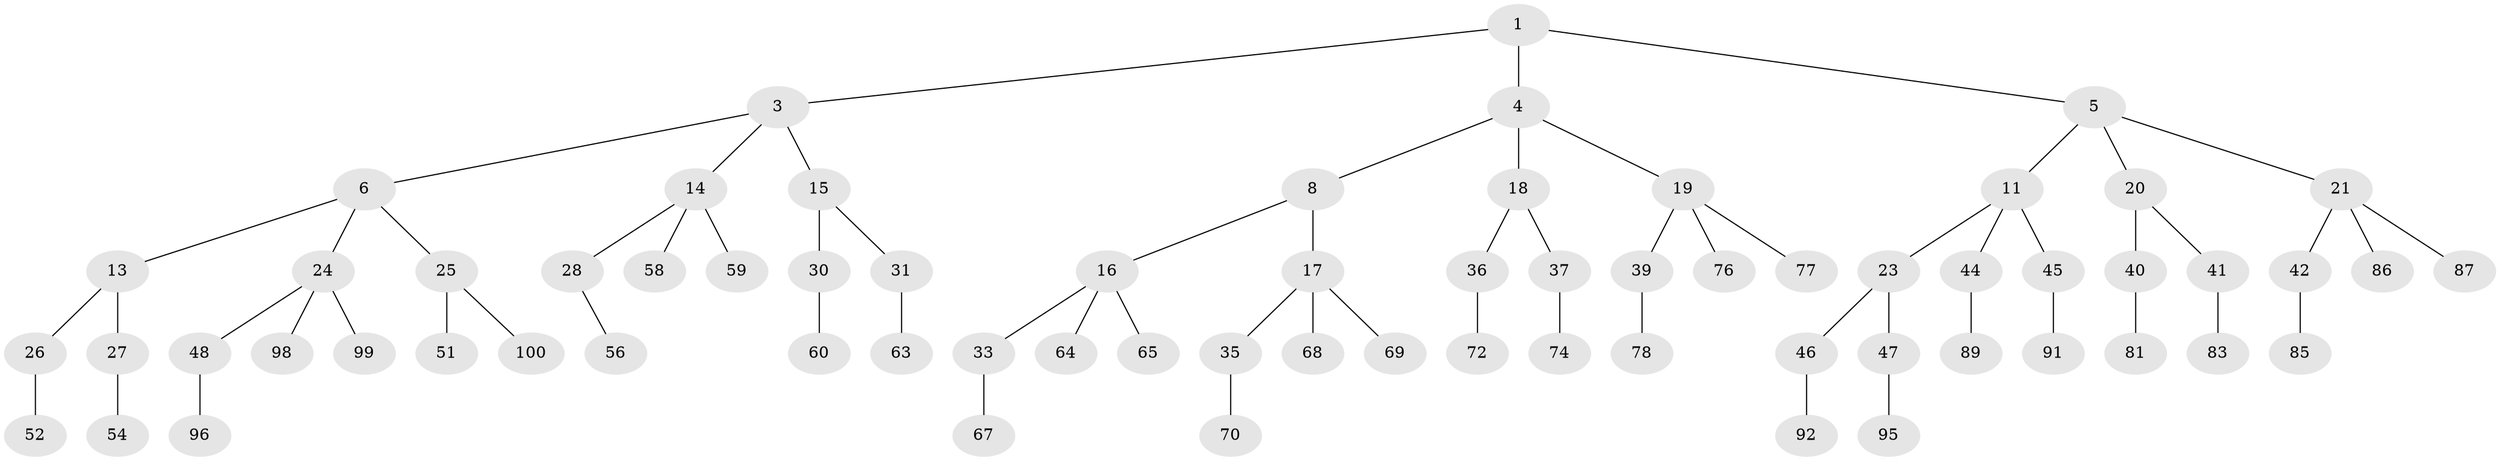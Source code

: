 // original degree distribution, {2: 0.02, 3: 0.48, 1: 0.5}
// Generated by graph-tools (version 1.1) at 2025/38/02/21/25 10:38:56]
// undirected, 69 vertices, 68 edges
graph export_dot {
graph [start="1"]
  node [color=gray90,style=filled];
  1 [super="+2"];
  3 [latent=1,super="+7"];
  4 [latent=0.5,super="+9"];
  5 [latent=0.5,super="+10"];
  6 [latent=0.5,super="+12"];
  8 [latent=0.333333];
  11 [latent=0.333333,super="+22"];
  13 [latent=0.333333];
  14 [latent=0.333333,super="+29"];
  15 [latent=0.333333];
  16 [latent=0.25,super="+32"];
  17 [latent=0.25,super="+34"];
  18 [latent=0.25];
  19 [latent=0.25,super="+38"];
  20 [latent=0.25];
  21 [latent=0.25,super="+43"];
  23 [latent=0.25];
  24 [latent=0.25,super="+49"];
  25 [latent=0.25,super="+50"];
  26 [latent=0.25,super="+53"];
  27 [latent=0.25,super="+55"];
  28 [latent=0.25,super="+57"];
  30 [latent=0.25,super="+61"];
  31 [latent=0.25,super="+62"];
  33 [latent=0.2,super="+66"];
  35 [latent=0.2,super="+71"];
  36 [latent=0.2,super="+73"];
  37 [latent=0.2,super="+75"];
  39 [latent=0.2,super="+79"];
  40 [latent=0.2,super="+80"];
  41 [latent=0.2,super="+82"];
  42 [latent=0.2,super="+84"];
  44 [latent=0.2,super="+88"];
  45 [latent=0.2,super="+90"];
  46 [latent=0.2,super="+93"];
  47 [latent=0.2,super="+94"];
  48 [latent=0.2,super="+97"];
  51 [latent=0.2];
  52 [latent=0.2];
  54 [latent=0.2];
  56 [latent=0.2];
  58 [latent=0.2];
  59 [latent=0.2];
  60 [latent=0.2];
  63 [latent=0.2];
  64 [latent=0.166667];
  65 [latent=0.166667];
  67 [latent=0.166667];
  68 [latent=0.166667];
  69 [latent=0.166667];
  70 [latent=0.166667];
  72 [latent=0.166667];
  74 [latent=0.166667];
  76 [latent=0.166667];
  77 [latent=0.166667];
  78 [latent=0.166667];
  81 [latent=0.166667];
  83 [latent=0.166667];
  85 [latent=0.166667];
  86 [latent=0.166667];
  87 [latent=0.166667];
  89 [latent=0.166667];
  91 [latent=0.166667];
  92 [latent=0.166667];
  95 [latent=0.166667];
  96 [latent=0.166667];
  98 [latent=0.166667];
  99 [latent=0.166667];
  100 [latent=0.166667];
  1 -- 3;
  1 -- 4;
  1 -- 5;
  3 -- 6;
  3 -- 14;
  3 -- 15;
  4 -- 8;
  4 -- 18;
  4 -- 19;
  5 -- 11;
  5 -- 21;
  5 -- 20;
  6 -- 13;
  6 -- 24;
  6 -- 25;
  8 -- 16;
  8 -- 17;
  11 -- 23;
  11 -- 44;
  11 -- 45;
  13 -- 26;
  13 -- 27;
  14 -- 28;
  14 -- 58;
  14 -- 59;
  15 -- 30;
  15 -- 31;
  16 -- 33;
  16 -- 65;
  16 -- 64;
  17 -- 35;
  17 -- 68;
  17 -- 69;
  18 -- 36;
  18 -- 37;
  19 -- 39;
  19 -- 76;
  19 -- 77;
  20 -- 40;
  20 -- 41;
  21 -- 42;
  21 -- 86;
  21 -- 87;
  23 -- 46;
  23 -- 47;
  24 -- 48;
  24 -- 98;
  24 -- 99;
  25 -- 51;
  25 -- 100;
  26 -- 52;
  27 -- 54;
  28 -- 56;
  30 -- 60;
  31 -- 63;
  33 -- 67;
  35 -- 70;
  36 -- 72;
  37 -- 74;
  39 -- 78;
  40 -- 81;
  41 -- 83;
  42 -- 85;
  44 -- 89;
  45 -- 91;
  46 -- 92;
  47 -- 95;
  48 -- 96;
}
